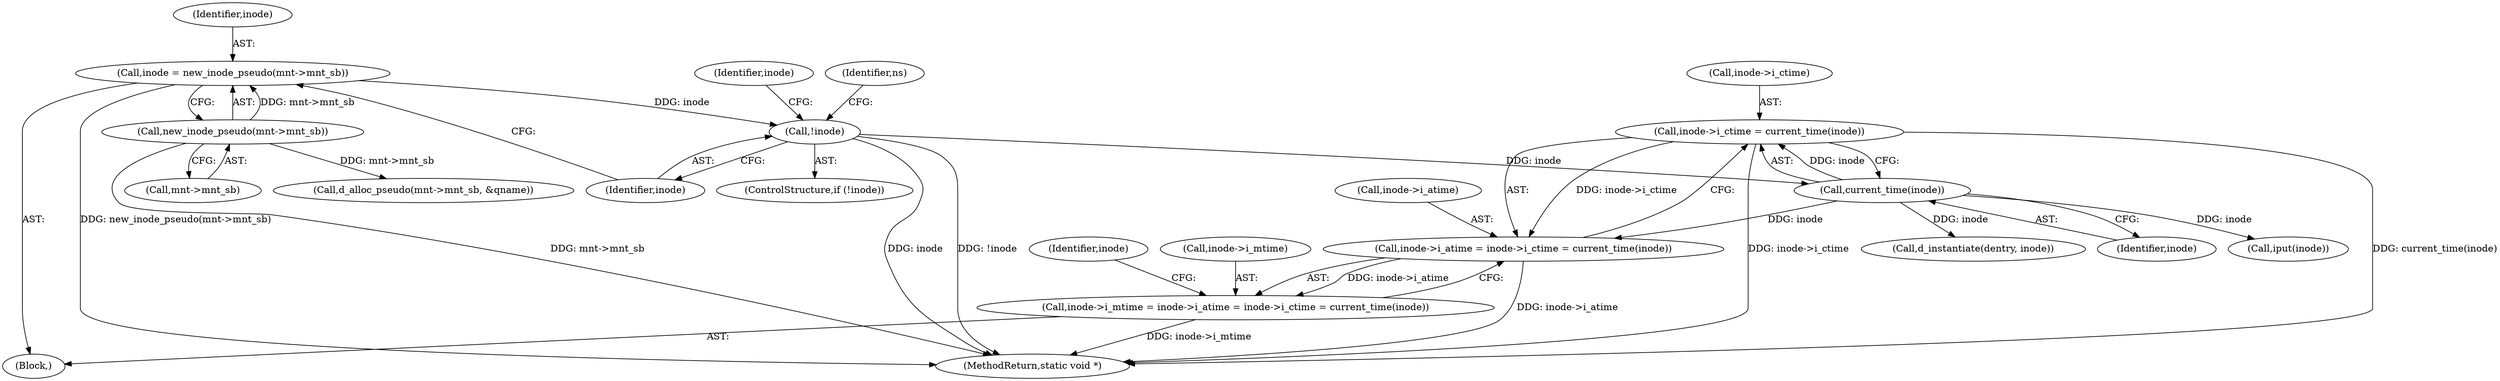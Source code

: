 digraph "0_linux_073c516ff73557a8f7315066856c04b50383ac34@pointer" {
"1000188" [label="(Call,inode->i_ctime = current_time(inode))"];
"1000192" [label="(Call,current_time(inode))"];
"1000164" [label="(Call,!inode)"];
"1000157" [label="(Call,inode = new_inode_pseudo(mnt->mnt_sb))"];
"1000159" [label="(Call,new_inode_pseudo(mnt->mnt_sb))"];
"1000184" [label="(Call,inode->i_atime = inode->i_ctime = current_time(inode))"];
"1000180" [label="(Call,inode->i_mtime = inode->i_atime = inode->i_ctime = current_time(inode))"];
"1000192" [label="(Call,current_time(inode))"];
"1000168" [label="(Identifier,ns)"];
"1000184" [label="(Call,inode->i_atime = inode->i_ctime = current_time(inode))"];
"1000164" [label="(Call,!inode)"];
"1000159" [label="(Call,new_inode_pseudo(mnt->mnt_sb))"];
"1000219" [label="(Call,d_alloc_pseudo(mnt->mnt_sb, &qname))"];
"1000157" [label="(Call,inode = new_inode_pseudo(mnt->mnt_sb))"];
"1000229" [label="(Call,iput(inode))"];
"1000189" [label="(Call,inode->i_ctime)"];
"1000235" [label="(Call,d_instantiate(dentry, inode))"];
"1000175" [label="(Identifier,inode)"];
"1000158" [label="(Identifier,inode)"];
"1000196" [label="(Identifier,inode)"];
"1000180" [label="(Call,inode->i_mtime = inode->i_atime = inode->i_ctime = current_time(inode))"];
"1000163" [label="(ControlStructure,if (!inode))"];
"1000188" [label="(Call,inode->i_ctime = current_time(inode))"];
"1000160" [label="(Call,mnt->mnt_sb)"];
"1000193" [label="(Identifier,inode)"];
"1000181" [label="(Call,inode->i_mtime)"];
"1000104" [label="(Block,)"];
"1000185" [label="(Call,inode->i_atime)"];
"1000276" [label="(MethodReturn,static void *)"];
"1000165" [label="(Identifier,inode)"];
"1000188" -> "1000184"  [label="AST: "];
"1000188" -> "1000192"  [label="CFG: "];
"1000189" -> "1000188"  [label="AST: "];
"1000192" -> "1000188"  [label="AST: "];
"1000184" -> "1000188"  [label="CFG: "];
"1000188" -> "1000276"  [label="DDG: inode->i_ctime"];
"1000188" -> "1000276"  [label="DDG: current_time(inode)"];
"1000188" -> "1000184"  [label="DDG: inode->i_ctime"];
"1000192" -> "1000188"  [label="DDG: inode"];
"1000192" -> "1000193"  [label="CFG: "];
"1000193" -> "1000192"  [label="AST: "];
"1000192" -> "1000184"  [label="DDG: inode"];
"1000164" -> "1000192"  [label="DDG: inode"];
"1000192" -> "1000229"  [label="DDG: inode"];
"1000192" -> "1000235"  [label="DDG: inode"];
"1000164" -> "1000163"  [label="AST: "];
"1000164" -> "1000165"  [label="CFG: "];
"1000165" -> "1000164"  [label="AST: "];
"1000168" -> "1000164"  [label="CFG: "];
"1000175" -> "1000164"  [label="CFG: "];
"1000164" -> "1000276"  [label="DDG: !inode"];
"1000164" -> "1000276"  [label="DDG: inode"];
"1000157" -> "1000164"  [label="DDG: inode"];
"1000157" -> "1000104"  [label="AST: "];
"1000157" -> "1000159"  [label="CFG: "];
"1000158" -> "1000157"  [label="AST: "];
"1000159" -> "1000157"  [label="AST: "];
"1000165" -> "1000157"  [label="CFG: "];
"1000157" -> "1000276"  [label="DDG: new_inode_pseudo(mnt->mnt_sb)"];
"1000159" -> "1000157"  [label="DDG: mnt->mnt_sb"];
"1000159" -> "1000160"  [label="CFG: "];
"1000160" -> "1000159"  [label="AST: "];
"1000159" -> "1000276"  [label="DDG: mnt->mnt_sb"];
"1000159" -> "1000219"  [label="DDG: mnt->mnt_sb"];
"1000184" -> "1000180"  [label="AST: "];
"1000185" -> "1000184"  [label="AST: "];
"1000180" -> "1000184"  [label="CFG: "];
"1000184" -> "1000276"  [label="DDG: inode->i_atime"];
"1000184" -> "1000180"  [label="DDG: inode->i_atime"];
"1000180" -> "1000104"  [label="AST: "];
"1000181" -> "1000180"  [label="AST: "];
"1000196" -> "1000180"  [label="CFG: "];
"1000180" -> "1000276"  [label="DDG: inode->i_mtime"];
}
